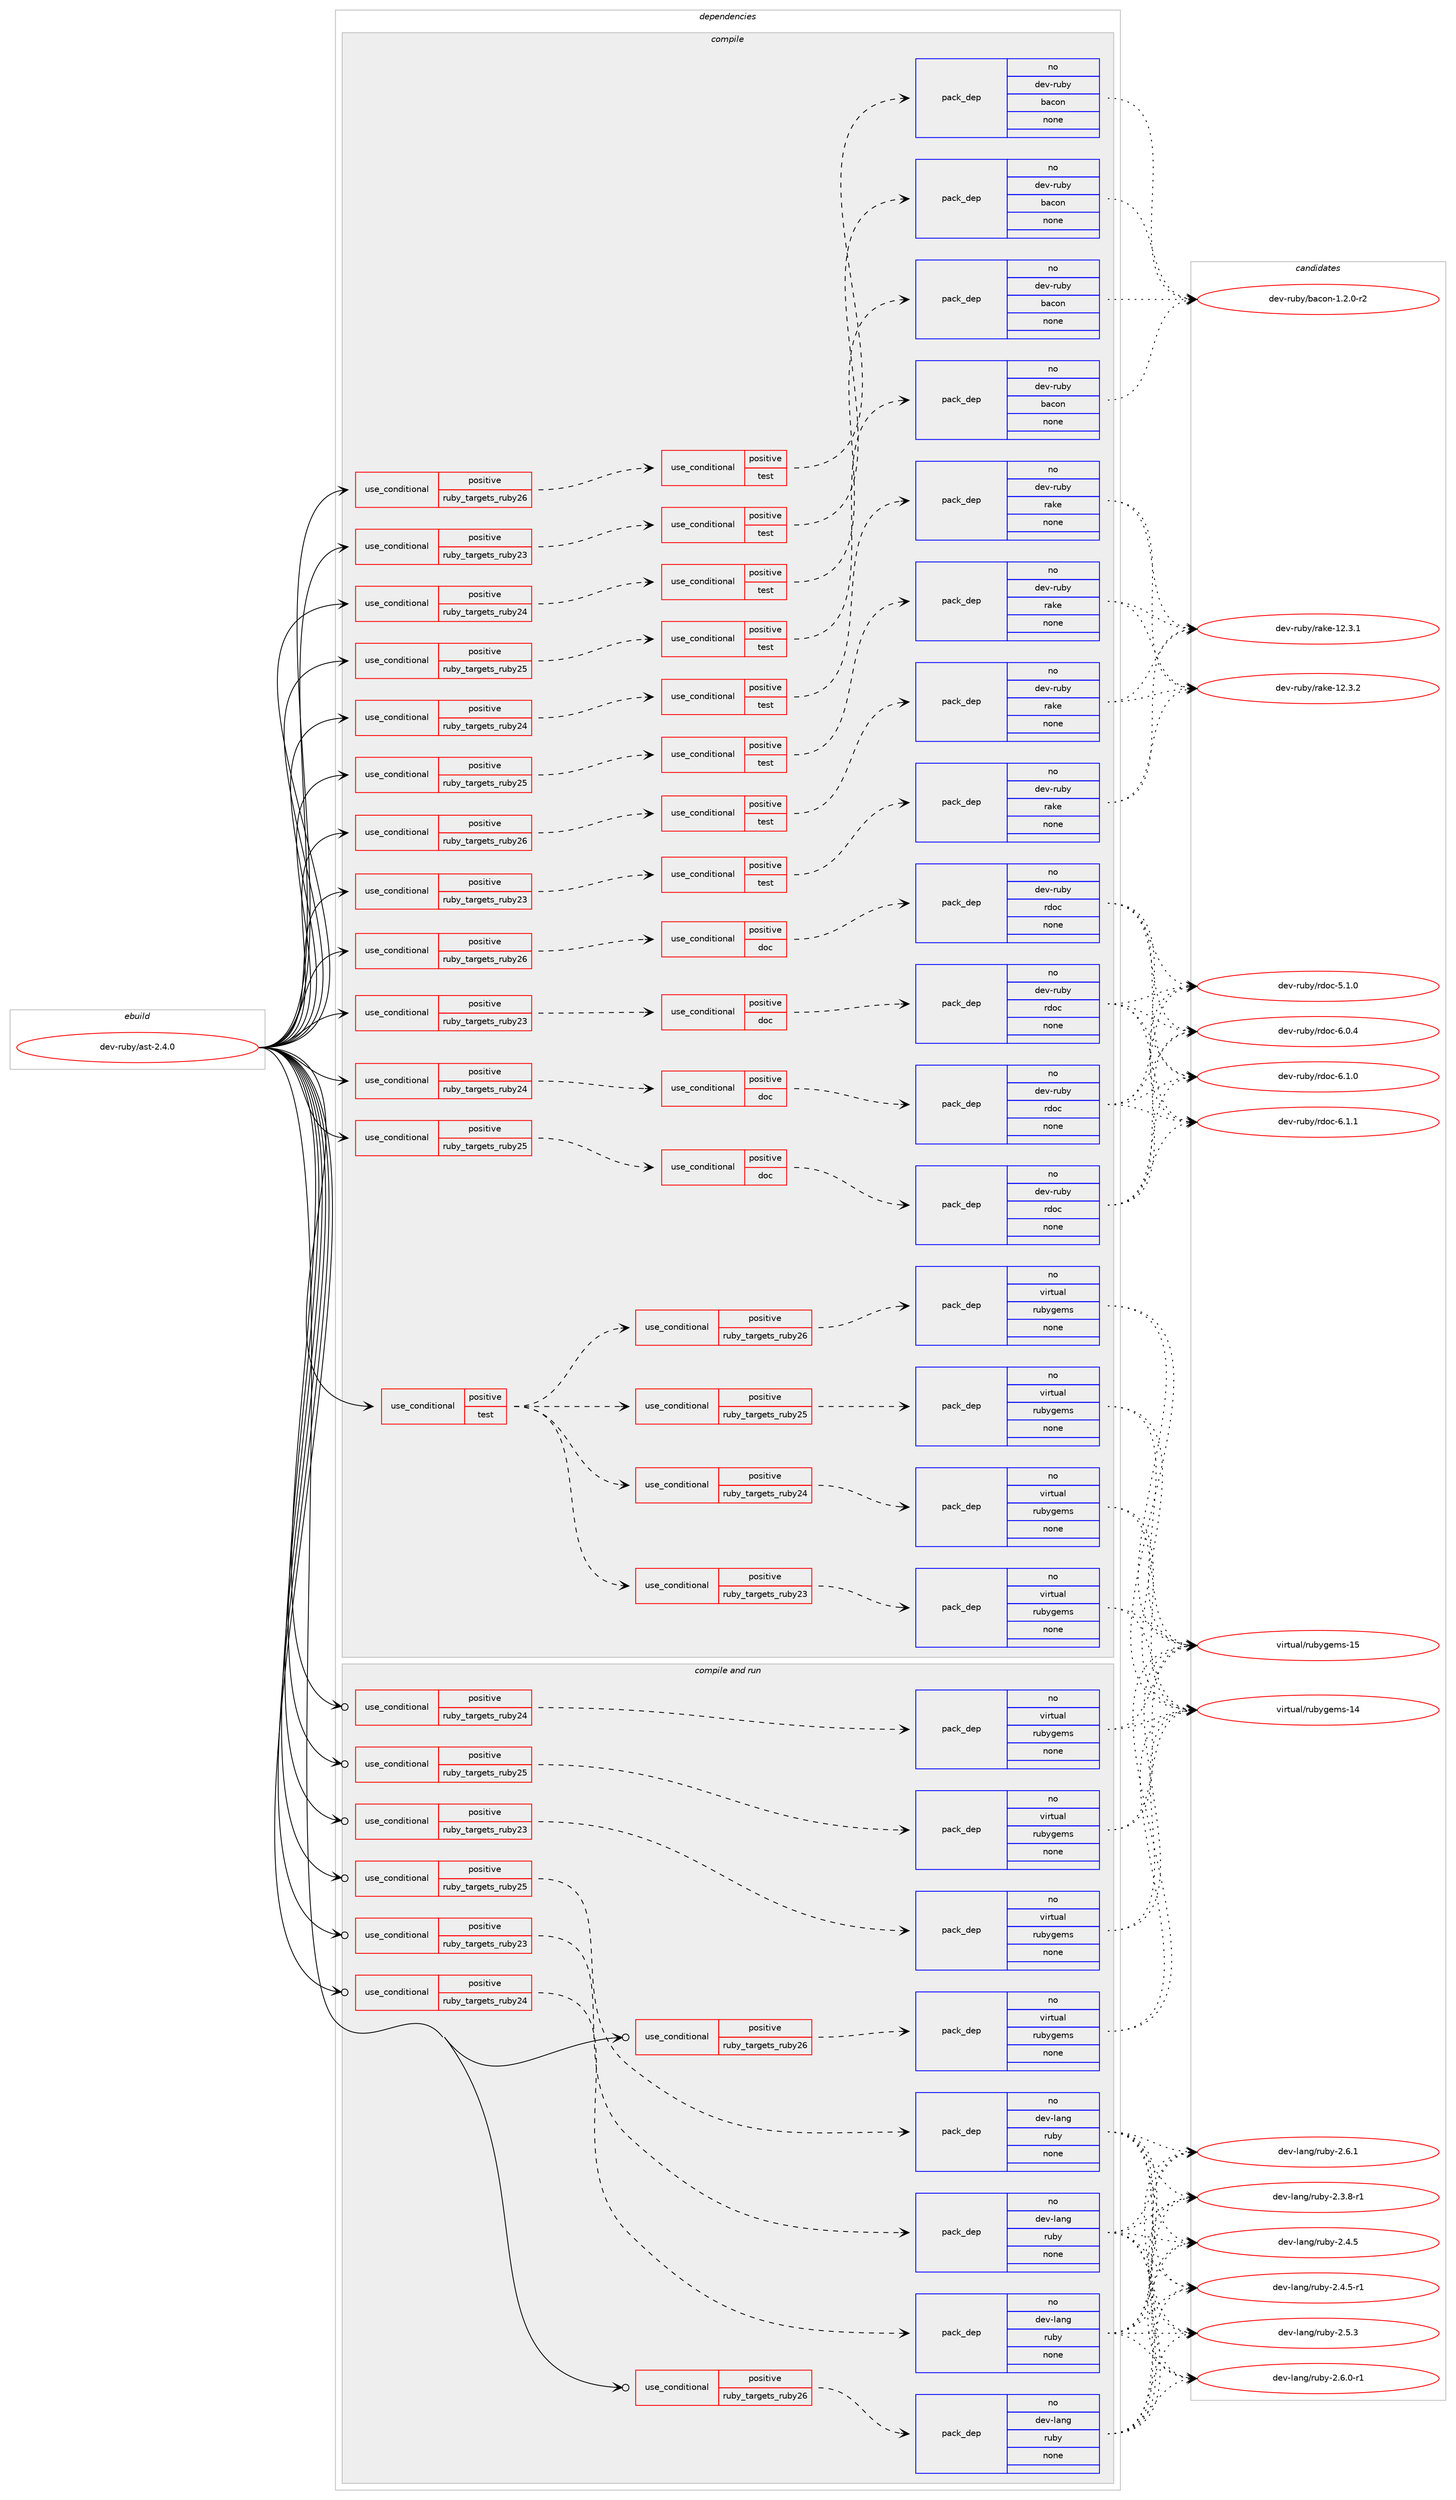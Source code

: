 digraph prolog {

# *************
# Graph options
# *************

newrank=true;
concentrate=true;
compound=true;
graph [rankdir=LR,fontname=Helvetica,fontsize=10,ranksep=1.5];#, ranksep=2.5, nodesep=0.2];
edge  [arrowhead=vee];
node  [fontname=Helvetica,fontsize=10];

# **********
# The ebuild
# **********

subgraph cluster_leftcol {
color=gray;
rank=same;
label=<<i>ebuild</i>>;
id [label="dev-ruby/ast-2.4.0", color=red, width=4, href="../dev-ruby/ast-2.4.0.svg"];
}

# ****************
# The dependencies
# ****************

subgraph cluster_midcol {
color=gray;
label=<<i>dependencies</i>>;
subgraph cluster_compile {
fillcolor="#eeeeee";
style=filled;
label=<<i>compile</i>>;
subgraph cond393869 {
dependency1481951 [label=<<TABLE BORDER="0" CELLBORDER="1" CELLSPACING="0" CELLPADDING="4"><TR><TD ROWSPAN="3" CELLPADDING="10">use_conditional</TD></TR><TR><TD>positive</TD></TR><TR><TD>ruby_targets_ruby23</TD></TR></TABLE>>, shape=none, color=red];
subgraph cond393870 {
dependency1481952 [label=<<TABLE BORDER="0" CELLBORDER="1" CELLSPACING="0" CELLPADDING="4"><TR><TD ROWSPAN="3" CELLPADDING="10">use_conditional</TD></TR><TR><TD>positive</TD></TR><TR><TD>doc</TD></TR></TABLE>>, shape=none, color=red];
subgraph pack1064650 {
dependency1481953 [label=<<TABLE BORDER="0" CELLBORDER="1" CELLSPACING="0" CELLPADDING="4" WIDTH="220"><TR><TD ROWSPAN="6" CELLPADDING="30">pack_dep</TD></TR><TR><TD WIDTH="110">no</TD></TR><TR><TD>dev-ruby</TD></TR><TR><TD>rdoc</TD></TR><TR><TD>none</TD></TR><TR><TD></TD></TR></TABLE>>, shape=none, color=blue];
}
dependency1481952:e -> dependency1481953:w [weight=20,style="dashed",arrowhead="vee"];
}
dependency1481951:e -> dependency1481952:w [weight=20,style="dashed",arrowhead="vee"];
}
id:e -> dependency1481951:w [weight=20,style="solid",arrowhead="vee"];
subgraph cond393871 {
dependency1481954 [label=<<TABLE BORDER="0" CELLBORDER="1" CELLSPACING="0" CELLPADDING="4"><TR><TD ROWSPAN="3" CELLPADDING="10">use_conditional</TD></TR><TR><TD>positive</TD></TR><TR><TD>ruby_targets_ruby23</TD></TR></TABLE>>, shape=none, color=red];
subgraph cond393872 {
dependency1481955 [label=<<TABLE BORDER="0" CELLBORDER="1" CELLSPACING="0" CELLPADDING="4"><TR><TD ROWSPAN="3" CELLPADDING="10">use_conditional</TD></TR><TR><TD>positive</TD></TR><TR><TD>test</TD></TR></TABLE>>, shape=none, color=red];
subgraph pack1064651 {
dependency1481956 [label=<<TABLE BORDER="0" CELLBORDER="1" CELLSPACING="0" CELLPADDING="4" WIDTH="220"><TR><TD ROWSPAN="6" CELLPADDING="30">pack_dep</TD></TR><TR><TD WIDTH="110">no</TD></TR><TR><TD>dev-ruby</TD></TR><TR><TD>bacon</TD></TR><TR><TD>none</TD></TR><TR><TD></TD></TR></TABLE>>, shape=none, color=blue];
}
dependency1481955:e -> dependency1481956:w [weight=20,style="dashed",arrowhead="vee"];
}
dependency1481954:e -> dependency1481955:w [weight=20,style="dashed",arrowhead="vee"];
}
id:e -> dependency1481954:w [weight=20,style="solid",arrowhead="vee"];
subgraph cond393873 {
dependency1481957 [label=<<TABLE BORDER="0" CELLBORDER="1" CELLSPACING="0" CELLPADDING="4"><TR><TD ROWSPAN="3" CELLPADDING="10">use_conditional</TD></TR><TR><TD>positive</TD></TR><TR><TD>ruby_targets_ruby23</TD></TR></TABLE>>, shape=none, color=red];
subgraph cond393874 {
dependency1481958 [label=<<TABLE BORDER="0" CELLBORDER="1" CELLSPACING="0" CELLPADDING="4"><TR><TD ROWSPAN="3" CELLPADDING="10">use_conditional</TD></TR><TR><TD>positive</TD></TR><TR><TD>test</TD></TR></TABLE>>, shape=none, color=red];
subgraph pack1064652 {
dependency1481959 [label=<<TABLE BORDER="0" CELLBORDER="1" CELLSPACING="0" CELLPADDING="4" WIDTH="220"><TR><TD ROWSPAN="6" CELLPADDING="30">pack_dep</TD></TR><TR><TD WIDTH="110">no</TD></TR><TR><TD>dev-ruby</TD></TR><TR><TD>rake</TD></TR><TR><TD>none</TD></TR><TR><TD></TD></TR></TABLE>>, shape=none, color=blue];
}
dependency1481958:e -> dependency1481959:w [weight=20,style="dashed",arrowhead="vee"];
}
dependency1481957:e -> dependency1481958:w [weight=20,style="dashed",arrowhead="vee"];
}
id:e -> dependency1481957:w [weight=20,style="solid",arrowhead="vee"];
subgraph cond393875 {
dependency1481960 [label=<<TABLE BORDER="0" CELLBORDER="1" CELLSPACING="0" CELLPADDING="4"><TR><TD ROWSPAN="3" CELLPADDING="10">use_conditional</TD></TR><TR><TD>positive</TD></TR><TR><TD>ruby_targets_ruby24</TD></TR></TABLE>>, shape=none, color=red];
subgraph cond393876 {
dependency1481961 [label=<<TABLE BORDER="0" CELLBORDER="1" CELLSPACING="0" CELLPADDING="4"><TR><TD ROWSPAN="3" CELLPADDING="10">use_conditional</TD></TR><TR><TD>positive</TD></TR><TR><TD>doc</TD></TR></TABLE>>, shape=none, color=red];
subgraph pack1064653 {
dependency1481962 [label=<<TABLE BORDER="0" CELLBORDER="1" CELLSPACING="0" CELLPADDING="4" WIDTH="220"><TR><TD ROWSPAN="6" CELLPADDING="30">pack_dep</TD></TR><TR><TD WIDTH="110">no</TD></TR><TR><TD>dev-ruby</TD></TR><TR><TD>rdoc</TD></TR><TR><TD>none</TD></TR><TR><TD></TD></TR></TABLE>>, shape=none, color=blue];
}
dependency1481961:e -> dependency1481962:w [weight=20,style="dashed",arrowhead="vee"];
}
dependency1481960:e -> dependency1481961:w [weight=20,style="dashed",arrowhead="vee"];
}
id:e -> dependency1481960:w [weight=20,style="solid",arrowhead="vee"];
subgraph cond393877 {
dependency1481963 [label=<<TABLE BORDER="0" CELLBORDER="1" CELLSPACING="0" CELLPADDING="4"><TR><TD ROWSPAN="3" CELLPADDING="10">use_conditional</TD></TR><TR><TD>positive</TD></TR><TR><TD>ruby_targets_ruby24</TD></TR></TABLE>>, shape=none, color=red];
subgraph cond393878 {
dependency1481964 [label=<<TABLE BORDER="0" CELLBORDER="1" CELLSPACING="0" CELLPADDING="4"><TR><TD ROWSPAN="3" CELLPADDING="10">use_conditional</TD></TR><TR><TD>positive</TD></TR><TR><TD>test</TD></TR></TABLE>>, shape=none, color=red];
subgraph pack1064654 {
dependency1481965 [label=<<TABLE BORDER="0" CELLBORDER="1" CELLSPACING="0" CELLPADDING="4" WIDTH="220"><TR><TD ROWSPAN="6" CELLPADDING="30">pack_dep</TD></TR><TR><TD WIDTH="110">no</TD></TR><TR><TD>dev-ruby</TD></TR><TR><TD>bacon</TD></TR><TR><TD>none</TD></TR><TR><TD></TD></TR></TABLE>>, shape=none, color=blue];
}
dependency1481964:e -> dependency1481965:w [weight=20,style="dashed",arrowhead="vee"];
}
dependency1481963:e -> dependency1481964:w [weight=20,style="dashed",arrowhead="vee"];
}
id:e -> dependency1481963:w [weight=20,style="solid",arrowhead="vee"];
subgraph cond393879 {
dependency1481966 [label=<<TABLE BORDER="0" CELLBORDER="1" CELLSPACING="0" CELLPADDING="4"><TR><TD ROWSPAN="3" CELLPADDING="10">use_conditional</TD></TR><TR><TD>positive</TD></TR><TR><TD>ruby_targets_ruby24</TD></TR></TABLE>>, shape=none, color=red];
subgraph cond393880 {
dependency1481967 [label=<<TABLE BORDER="0" CELLBORDER="1" CELLSPACING="0" CELLPADDING="4"><TR><TD ROWSPAN="3" CELLPADDING="10">use_conditional</TD></TR><TR><TD>positive</TD></TR><TR><TD>test</TD></TR></TABLE>>, shape=none, color=red];
subgraph pack1064655 {
dependency1481968 [label=<<TABLE BORDER="0" CELLBORDER="1" CELLSPACING="0" CELLPADDING="4" WIDTH="220"><TR><TD ROWSPAN="6" CELLPADDING="30">pack_dep</TD></TR><TR><TD WIDTH="110">no</TD></TR><TR><TD>dev-ruby</TD></TR><TR><TD>rake</TD></TR><TR><TD>none</TD></TR><TR><TD></TD></TR></TABLE>>, shape=none, color=blue];
}
dependency1481967:e -> dependency1481968:w [weight=20,style="dashed",arrowhead="vee"];
}
dependency1481966:e -> dependency1481967:w [weight=20,style="dashed",arrowhead="vee"];
}
id:e -> dependency1481966:w [weight=20,style="solid",arrowhead="vee"];
subgraph cond393881 {
dependency1481969 [label=<<TABLE BORDER="0" CELLBORDER="1" CELLSPACING="0" CELLPADDING="4"><TR><TD ROWSPAN="3" CELLPADDING="10">use_conditional</TD></TR><TR><TD>positive</TD></TR><TR><TD>ruby_targets_ruby25</TD></TR></TABLE>>, shape=none, color=red];
subgraph cond393882 {
dependency1481970 [label=<<TABLE BORDER="0" CELLBORDER="1" CELLSPACING="0" CELLPADDING="4"><TR><TD ROWSPAN="3" CELLPADDING="10">use_conditional</TD></TR><TR><TD>positive</TD></TR><TR><TD>doc</TD></TR></TABLE>>, shape=none, color=red];
subgraph pack1064656 {
dependency1481971 [label=<<TABLE BORDER="0" CELLBORDER="1" CELLSPACING="0" CELLPADDING="4" WIDTH="220"><TR><TD ROWSPAN="6" CELLPADDING="30">pack_dep</TD></TR><TR><TD WIDTH="110">no</TD></TR><TR><TD>dev-ruby</TD></TR><TR><TD>rdoc</TD></TR><TR><TD>none</TD></TR><TR><TD></TD></TR></TABLE>>, shape=none, color=blue];
}
dependency1481970:e -> dependency1481971:w [weight=20,style="dashed",arrowhead="vee"];
}
dependency1481969:e -> dependency1481970:w [weight=20,style="dashed",arrowhead="vee"];
}
id:e -> dependency1481969:w [weight=20,style="solid",arrowhead="vee"];
subgraph cond393883 {
dependency1481972 [label=<<TABLE BORDER="0" CELLBORDER="1" CELLSPACING="0" CELLPADDING="4"><TR><TD ROWSPAN="3" CELLPADDING="10">use_conditional</TD></TR><TR><TD>positive</TD></TR><TR><TD>ruby_targets_ruby25</TD></TR></TABLE>>, shape=none, color=red];
subgraph cond393884 {
dependency1481973 [label=<<TABLE BORDER="0" CELLBORDER="1" CELLSPACING="0" CELLPADDING="4"><TR><TD ROWSPAN="3" CELLPADDING="10">use_conditional</TD></TR><TR><TD>positive</TD></TR><TR><TD>test</TD></TR></TABLE>>, shape=none, color=red];
subgraph pack1064657 {
dependency1481974 [label=<<TABLE BORDER="0" CELLBORDER="1" CELLSPACING="0" CELLPADDING="4" WIDTH="220"><TR><TD ROWSPAN="6" CELLPADDING="30">pack_dep</TD></TR><TR><TD WIDTH="110">no</TD></TR><TR><TD>dev-ruby</TD></TR><TR><TD>bacon</TD></TR><TR><TD>none</TD></TR><TR><TD></TD></TR></TABLE>>, shape=none, color=blue];
}
dependency1481973:e -> dependency1481974:w [weight=20,style="dashed",arrowhead="vee"];
}
dependency1481972:e -> dependency1481973:w [weight=20,style="dashed",arrowhead="vee"];
}
id:e -> dependency1481972:w [weight=20,style="solid",arrowhead="vee"];
subgraph cond393885 {
dependency1481975 [label=<<TABLE BORDER="0" CELLBORDER="1" CELLSPACING="0" CELLPADDING="4"><TR><TD ROWSPAN="3" CELLPADDING="10">use_conditional</TD></TR><TR><TD>positive</TD></TR><TR><TD>ruby_targets_ruby25</TD></TR></TABLE>>, shape=none, color=red];
subgraph cond393886 {
dependency1481976 [label=<<TABLE BORDER="0" CELLBORDER="1" CELLSPACING="0" CELLPADDING="4"><TR><TD ROWSPAN="3" CELLPADDING="10">use_conditional</TD></TR><TR><TD>positive</TD></TR><TR><TD>test</TD></TR></TABLE>>, shape=none, color=red];
subgraph pack1064658 {
dependency1481977 [label=<<TABLE BORDER="0" CELLBORDER="1" CELLSPACING="0" CELLPADDING="4" WIDTH="220"><TR><TD ROWSPAN="6" CELLPADDING="30">pack_dep</TD></TR><TR><TD WIDTH="110">no</TD></TR><TR><TD>dev-ruby</TD></TR><TR><TD>rake</TD></TR><TR><TD>none</TD></TR><TR><TD></TD></TR></TABLE>>, shape=none, color=blue];
}
dependency1481976:e -> dependency1481977:w [weight=20,style="dashed",arrowhead="vee"];
}
dependency1481975:e -> dependency1481976:w [weight=20,style="dashed",arrowhead="vee"];
}
id:e -> dependency1481975:w [weight=20,style="solid",arrowhead="vee"];
subgraph cond393887 {
dependency1481978 [label=<<TABLE BORDER="0" CELLBORDER="1" CELLSPACING="0" CELLPADDING="4"><TR><TD ROWSPAN="3" CELLPADDING="10">use_conditional</TD></TR><TR><TD>positive</TD></TR><TR><TD>ruby_targets_ruby26</TD></TR></TABLE>>, shape=none, color=red];
subgraph cond393888 {
dependency1481979 [label=<<TABLE BORDER="0" CELLBORDER="1" CELLSPACING="0" CELLPADDING="4"><TR><TD ROWSPAN="3" CELLPADDING="10">use_conditional</TD></TR><TR><TD>positive</TD></TR><TR><TD>doc</TD></TR></TABLE>>, shape=none, color=red];
subgraph pack1064659 {
dependency1481980 [label=<<TABLE BORDER="0" CELLBORDER="1" CELLSPACING="0" CELLPADDING="4" WIDTH="220"><TR><TD ROWSPAN="6" CELLPADDING="30">pack_dep</TD></TR><TR><TD WIDTH="110">no</TD></TR><TR><TD>dev-ruby</TD></TR><TR><TD>rdoc</TD></TR><TR><TD>none</TD></TR><TR><TD></TD></TR></TABLE>>, shape=none, color=blue];
}
dependency1481979:e -> dependency1481980:w [weight=20,style="dashed",arrowhead="vee"];
}
dependency1481978:e -> dependency1481979:w [weight=20,style="dashed",arrowhead="vee"];
}
id:e -> dependency1481978:w [weight=20,style="solid",arrowhead="vee"];
subgraph cond393889 {
dependency1481981 [label=<<TABLE BORDER="0" CELLBORDER="1" CELLSPACING="0" CELLPADDING="4"><TR><TD ROWSPAN="3" CELLPADDING="10">use_conditional</TD></TR><TR><TD>positive</TD></TR><TR><TD>ruby_targets_ruby26</TD></TR></TABLE>>, shape=none, color=red];
subgraph cond393890 {
dependency1481982 [label=<<TABLE BORDER="0" CELLBORDER="1" CELLSPACING="0" CELLPADDING="4"><TR><TD ROWSPAN="3" CELLPADDING="10">use_conditional</TD></TR><TR><TD>positive</TD></TR><TR><TD>test</TD></TR></TABLE>>, shape=none, color=red];
subgraph pack1064660 {
dependency1481983 [label=<<TABLE BORDER="0" CELLBORDER="1" CELLSPACING="0" CELLPADDING="4" WIDTH="220"><TR><TD ROWSPAN="6" CELLPADDING="30">pack_dep</TD></TR><TR><TD WIDTH="110">no</TD></TR><TR><TD>dev-ruby</TD></TR><TR><TD>bacon</TD></TR><TR><TD>none</TD></TR><TR><TD></TD></TR></TABLE>>, shape=none, color=blue];
}
dependency1481982:e -> dependency1481983:w [weight=20,style="dashed",arrowhead="vee"];
}
dependency1481981:e -> dependency1481982:w [weight=20,style="dashed",arrowhead="vee"];
}
id:e -> dependency1481981:w [weight=20,style="solid",arrowhead="vee"];
subgraph cond393891 {
dependency1481984 [label=<<TABLE BORDER="0" CELLBORDER="1" CELLSPACING="0" CELLPADDING="4"><TR><TD ROWSPAN="3" CELLPADDING="10">use_conditional</TD></TR><TR><TD>positive</TD></TR><TR><TD>ruby_targets_ruby26</TD></TR></TABLE>>, shape=none, color=red];
subgraph cond393892 {
dependency1481985 [label=<<TABLE BORDER="0" CELLBORDER="1" CELLSPACING="0" CELLPADDING="4"><TR><TD ROWSPAN="3" CELLPADDING="10">use_conditional</TD></TR><TR><TD>positive</TD></TR><TR><TD>test</TD></TR></TABLE>>, shape=none, color=red];
subgraph pack1064661 {
dependency1481986 [label=<<TABLE BORDER="0" CELLBORDER="1" CELLSPACING="0" CELLPADDING="4" WIDTH="220"><TR><TD ROWSPAN="6" CELLPADDING="30">pack_dep</TD></TR><TR><TD WIDTH="110">no</TD></TR><TR><TD>dev-ruby</TD></TR><TR><TD>rake</TD></TR><TR><TD>none</TD></TR><TR><TD></TD></TR></TABLE>>, shape=none, color=blue];
}
dependency1481985:e -> dependency1481986:w [weight=20,style="dashed",arrowhead="vee"];
}
dependency1481984:e -> dependency1481985:w [weight=20,style="dashed",arrowhead="vee"];
}
id:e -> dependency1481984:w [weight=20,style="solid",arrowhead="vee"];
subgraph cond393893 {
dependency1481987 [label=<<TABLE BORDER="0" CELLBORDER="1" CELLSPACING="0" CELLPADDING="4"><TR><TD ROWSPAN="3" CELLPADDING="10">use_conditional</TD></TR><TR><TD>positive</TD></TR><TR><TD>test</TD></TR></TABLE>>, shape=none, color=red];
subgraph cond393894 {
dependency1481988 [label=<<TABLE BORDER="0" CELLBORDER="1" CELLSPACING="0" CELLPADDING="4"><TR><TD ROWSPAN="3" CELLPADDING="10">use_conditional</TD></TR><TR><TD>positive</TD></TR><TR><TD>ruby_targets_ruby23</TD></TR></TABLE>>, shape=none, color=red];
subgraph pack1064662 {
dependency1481989 [label=<<TABLE BORDER="0" CELLBORDER="1" CELLSPACING="0" CELLPADDING="4" WIDTH="220"><TR><TD ROWSPAN="6" CELLPADDING="30">pack_dep</TD></TR><TR><TD WIDTH="110">no</TD></TR><TR><TD>virtual</TD></TR><TR><TD>rubygems</TD></TR><TR><TD>none</TD></TR><TR><TD></TD></TR></TABLE>>, shape=none, color=blue];
}
dependency1481988:e -> dependency1481989:w [weight=20,style="dashed",arrowhead="vee"];
}
dependency1481987:e -> dependency1481988:w [weight=20,style="dashed",arrowhead="vee"];
subgraph cond393895 {
dependency1481990 [label=<<TABLE BORDER="0" CELLBORDER="1" CELLSPACING="0" CELLPADDING="4"><TR><TD ROWSPAN="3" CELLPADDING="10">use_conditional</TD></TR><TR><TD>positive</TD></TR><TR><TD>ruby_targets_ruby24</TD></TR></TABLE>>, shape=none, color=red];
subgraph pack1064663 {
dependency1481991 [label=<<TABLE BORDER="0" CELLBORDER="1" CELLSPACING="0" CELLPADDING="4" WIDTH="220"><TR><TD ROWSPAN="6" CELLPADDING="30">pack_dep</TD></TR><TR><TD WIDTH="110">no</TD></TR><TR><TD>virtual</TD></TR><TR><TD>rubygems</TD></TR><TR><TD>none</TD></TR><TR><TD></TD></TR></TABLE>>, shape=none, color=blue];
}
dependency1481990:e -> dependency1481991:w [weight=20,style="dashed",arrowhead="vee"];
}
dependency1481987:e -> dependency1481990:w [weight=20,style="dashed",arrowhead="vee"];
subgraph cond393896 {
dependency1481992 [label=<<TABLE BORDER="0" CELLBORDER="1" CELLSPACING="0" CELLPADDING="4"><TR><TD ROWSPAN="3" CELLPADDING="10">use_conditional</TD></TR><TR><TD>positive</TD></TR><TR><TD>ruby_targets_ruby25</TD></TR></TABLE>>, shape=none, color=red];
subgraph pack1064664 {
dependency1481993 [label=<<TABLE BORDER="0" CELLBORDER="1" CELLSPACING="0" CELLPADDING="4" WIDTH="220"><TR><TD ROWSPAN="6" CELLPADDING="30">pack_dep</TD></TR><TR><TD WIDTH="110">no</TD></TR><TR><TD>virtual</TD></TR><TR><TD>rubygems</TD></TR><TR><TD>none</TD></TR><TR><TD></TD></TR></TABLE>>, shape=none, color=blue];
}
dependency1481992:e -> dependency1481993:w [weight=20,style="dashed",arrowhead="vee"];
}
dependency1481987:e -> dependency1481992:w [weight=20,style="dashed",arrowhead="vee"];
subgraph cond393897 {
dependency1481994 [label=<<TABLE BORDER="0" CELLBORDER="1" CELLSPACING="0" CELLPADDING="4"><TR><TD ROWSPAN="3" CELLPADDING="10">use_conditional</TD></TR><TR><TD>positive</TD></TR><TR><TD>ruby_targets_ruby26</TD></TR></TABLE>>, shape=none, color=red];
subgraph pack1064665 {
dependency1481995 [label=<<TABLE BORDER="0" CELLBORDER="1" CELLSPACING="0" CELLPADDING="4" WIDTH="220"><TR><TD ROWSPAN="6" CELLPADDING="30">pack_dep</TD></TR><TR><TD WIDTH="110">no</TD></TR><TR><TD>virtual</TD></TR><TR><TD>rubygems</TD></TR><TR><TD>none</TD></TR><TR><TD></TD></TR></TABLE>>, shape=none, color=blue];
}
dependency1481994:e -> dependency1481995:w [weight=20,style="dashed",arrowhead="vee"];
}
dependency1481987:e -> dependency1481994:w [weight=20,style="dashed",arrowhead="vee"];
}
id:e -> dependency1481987:w [weight=20,style="solid",arrowhead="vee"];
}
subgraph cluster_compileandrun {
fillcolor="#eeeeee";
style=filled;
label=<<i>compile and run</i>>;
subgraph cond393898 {
dependency1481996 [label=<<TABLE BORDER="0" CELLBORDER="1" CELLSPACING="0" CELLPADDING="4"><TR><TD ROWSPAN="3" CELLPADDING="10">use_conditional</TD></TR><TR><TD>positive</TD></TR><TR><TD>ruby_targets_ruby23</TD></TR></TABLE>>, shape=none, color=red];
subgraph pack1064666 {
dependency1481997 [label=<<TABLE BORDER="0" CELLBORDER="1" CELLSPACING="0" CELLPADDING="4" WIDTH="220"><TR><TD ROWSPAN="6" CELLPADDING="30">pack_dep</TD></TR><TR><TD WIDTH="110">no</TD></TR><TR><TD>dev-lang</TD></TR><TR><TD>ruby</TD></TR><TR><TD>none</TD></TR><TR><TD></TD></TR></TABLE>>, shape=none, color=blue];
}
dependency1481996:e -> dependency1481997:w [weight=20,style="dashed",arrowhead="vee"];
}
id:e -> dependency1481996:w [weight=20,style="solid",arrowhead="odotvee"];
subgraph cond393899 {
dependency1481998 [label=<<TABLE BORDER="0" CELLBORDER="1" CELLSPACING="0" CELLPADDING="4"><TR><TD ROWSPAN="3" CELLPADDING="10">use_conditional</TD></TR><TR><TD>positive</TD></TR><TR><TD>ruby_targets_ruby23</TD></TR></TABLE>>, shape=none, color=red];
subgraph pack1064667 {
dependency1481999 [label=<<TABLE BORDER="0" CELLBORDER="1" CELLSPACING="0" CELLPADDING="4" WIDTH="220"><TR><TD ROWSPAN="6" CELLPADDING="30">pack_dep</TD></TR><TR><TD WIDTH="110">no</TD></TR><TR><TD>virtual</TD></TR><TR><TD>rubygems</TD></TR><TR><TD>none</TD></TR><TR><TD></TD></TR></TABLE>>, shape=none, color=blue];
}
dependency1481998:e -> dependency1481999:w [weight=20,style="dashed",arrowhead="vee"];
}
id:e -> dependency1481998:w [weight=20,style="solid",arrowhead="odotvee"];
subgraph cond393900 {
dependency1482000 [label=<<TABLE BORDER="0" CELLBORDER="1" CELLSPACING="0" CELLPADDING="4"><TR><TD ROWSPAN="3" CELLPADDING="10">use_conditional</TD></TR><TR><TD>positive</TD></TR><TR><TD>ruby_targets_ruby24</TD></TR></TABLE>>, shape=none, color=red];
subgraph pack1064668 {
dependency1482001 [label=<<TABLE BORDER="0" CELLBORDER="1" CELLSPACING="0" CELLPADDING="4" WIDTH="220"><TR><TD ROWSPAN="6" CELLPADDING="30">pack_dep</TD></TR><TR><TD WIDTH="110">no</TD></TR><TR><TD>dev-lang</TD></TR><TR><TD>ruby</TD></TR><TR><TD>none</TD></TR><TR><TD></TD></TR></TABLE>>, shape=none, color=blue];
}
dependency1482000:e -> dependency1482001:w [weight=20,style="dashed",arrowhead="vee"];
}
id:e -> dependency1482000:w [weight=20,style="solid",arrowhead="odotvee"];
subgraph cond393901 {
dependency1482002 [label=<<TABLE BORDER="0" CELLBORDER="1" CELLSPACING="0" CELLPADDING="4"><TR><TD ROWSPAN="3" CELLPADDING="10">use_conditional</TD></TR><TR><TD>positive</TD></TR><TR><TD>ruby_targets_ruby24</TD></TR></TABLE>>, shape=none, color=red];
subgraph pack1064669 {
dependency1482003 [label=<<TABLE BORDER="0" CELLBORDER="1" CELLSPACING="0" CELLPADDING="4" WIDTH="220"><TR><TD ROWSPAN="6" CELLPADDING="30">pack_dep</TD></TR><TR><TD WIDTH="110">no</TD></TR><TR><TD>virtual</TD></TR><TR><TD>rubygems</TD></TR><TR><TD>none</TD></TR><TR><TD></TD></TR></TABLE>>, shape=none, color=blue];
}
dependency1482002:e -> dependency1482003:w [weight=20,style="dashed",arrowhead="vee"];
}
id:e -> dependency1482002:w [weight=20,style="solid",arrowhead="odotvee"];
subgraph cond393902 {
dependency1482004 [label=<<TABLE BORDER="0" CELLBORDER="1" CELLSPACING="0" CELLPADDING="4"><TR><TD ROWSPAN="3" CELLPADDING="10">use_conditional</TD></TR><TR><TD>positive</TD></TR><TR><TD>ruby_targets_ruby25</TD></TR></TABLE>>, shape=none, color=red];
subgraph pack1064670 {
dependency1482005 [label=<<TABLE BORDER="0" CELLBORDER="1" CELLSPACING="0" CELLPADDING="4" WIDTH="220"><TR><TD ROWSPAN="6" CELLPADDING="30">pack_dep</TD></TR><TR><TD WIDTH="110">no</TD></TR><TR><TD>dev-lang</TD></TR><TR><TD>ruby</TD></TR><TR><TD>none</TD></TR><TR><TD></TD></TR></TABLE>>, shape=none, color=blue];
}
dependency1482004:e -> dependency1482005:w [weight=20,style="dashed",arrowhead="vee"];
}
id:e -> dependency1482004:w [weight=20,style="solid",arrowhead="odotvee"];
subgraph cond393903 {
dependency1482006 [label=<<TABLE BORDER="0" CELLBORDER="1" CELLSPACING="0" CELLPADDING="4"><TR><TD ROWSPAN="3" CELLPADDING="10">use_conditional</TD></TR><TR><TD>positive</TD></TR><TR><TD>ruby_targets_ruby25</TD></TR></TABLE>>, shape=none, color=red];
subgraph pack1064671 {
dependency1482007 [label=<<TABLE BORDER="0" CELLBORDER="1" CELLSPACING="0" CELLPADDING="4" WIDTH="220"><TR><TD ROWSPAN="6" CELLPADDING="30">pack_dep</TD></TR><TR><TD WIDTH="110">no</TD></TR><TR><TD>virtual</TD></TR><TR><TD>rubygems</TD></TR><TR><TD>none</TD></TR><TR><TD></TD></TR></TABLE>>, shape=none, color=blue];
}
dependency1482006:e -> dependency1482007:w [weight=20,style="dashed",arrowhead="vee"];
}
id:e -> dependency1482006:w [weight=20,style="solid",arrowhead="odotvee"];
subgraph cond393904 {
dependency1482008 [label=<<TABLE BORDER="0" CELLBORDER="1" CELLSPACING="0" CELLPADDING="4"><TR><TD ROWSPAN="3" CELLPADDING="10">use_conditional</TD></TR><TR><TD>positive</TD></TR><TR><TD>ruby_targets_ruby26</TD></TR></TABLE>>, shape=none, color=red];
subgraph pack1064672 {
dependency1482009 [label=<<TABLE BORDER="0" CELLBORDER="1" CELLSPACING="0" CELLPADDING="4" WIDTH="220"><TR><TD ROWSPAN="6" CELLPADDING="30">pack_dep</TD></TR><TR><TD WIDTH="110">no</TD></TR><TR><TD>dev-lang</TD></TR><TR><TD>ruby</TD></TR><TR><TD>none</TD></TR><TR><TD></TD></TR></TABLE>>, shape=none, color=blue];
}
dependency1482008:e -> dependency1482009:w [weight=20,style="dashed",arrowhead="vee"];
}
id:e -> dependency1482008:w [weight=20,style="solid",arrowhead="odotvee"];
subgraph cond393905 {
dependency1482010 [label=<<TABLE BORDER="0" CELLBORDER="1" CELLSPACING="0" CELLPADDING="4"><TR><TD ROWSPAN="3" CELLPADDING="10">use_conditional</TD></TR><TR><TD>positive</TD></TR><TR><TD>ruby_targets_ruby26</TD></TR></TABLE>>, shape=none, color=red];
subgraph pack1064673 {
dependency1482011 [label=<<TABLE BORDER="0" CELLBORDER="1" CELLSPACING="0" CELLPADDING="4" WIDTH="220"><TR><TD ROWSPAN="6" CELLPADDING="30">pack_dep</TD></TR><TR><TD WIDTH="110">no</TD></TR><TR><TD>virtual</TD></TR><TR><TD>rubygems</TD></TR><TR><TD>none</TD></TR><TR><TD></TD></TR></TABLE>>, shape=none, color=blue];
}
dependency1482010:e -> dependency1482011:w [weight=20,style="dashed",arrowhead="vee"];
}
id:e -> dependency1482010:w [weight=20,style="solid",arrowhead="odotvee"];
}
subgraph cluster_run {
fillcolor="#eeeeee";
style=filled;
label=<<i>run</i>>;
}
}

# **************
# The candidates
# **************

subgraph cluster_choices {
rank=same;
color=gray;
label=<<i>candidates</i>>;

subgraph choice1064650 {
color=black;
nodesep=1;
choice10010111845114117981214711410011199455346494648 [label="dev-ruby/rdoc-5.1.0", color=red, width=4,href="../dev-ruby/rdoc-5.1.0.svg"];
choice10010111845114117981214711410011199455446484652 [label="dev-ruby/rdoc-6.0.4", color=red, width=4,href="../dev-ruby/rdoc-6.0.4.svg"];
choice10010111845114117981214711410011199455446494648 [label="dev-ruby/rdoc-6.1.0", color=red, width=4,href="../dev-ruby/rdoc-6.1.0.svg"];
choice10010111845114117981214711410011199455446494649 [label="dev-ruby/rdoc-6.1.1", color=red, width=4,href="../dev-ruby/rdoc-6.1.1.svg"];
dependency1481953:e -> choice10010111845114117981214711410011199455346494648:w [style=dotted,weight="100"];
dependency1481953:e -> choice10010111845114117981214711410011199455446484652:w [style=dotted,weight="100"];
dependency1481953:e -> choice10010111845114117981214711410011199455446494648:w [style=dotted,weight="100"];
dependency1481953:e -> choice10010111845114117981214711410011199455446494649:w [style=dotted,weight="100"];
}
subgraph choice1064651 {
color=black;
nodesep=1;
choice1001011184511411798121479897991111104549465046484511450 [label="dev-ruby/bacon-1.2.0-r2", color=red, width=4,href="../dev-ruby/bacon-1.2.0-r2.svg"];
dependency1481956:e -> choice1001011184511411798121479897991111104549465046484511450:w [style=dotted,weight="100"];
}
subgraph choice1064652 {
color=black;
nodesep=1;
choice1001011184511411798121471149710710145495046514649 [label="dev-ruby/rake-12.3.1", color=red, width=4,href="../dev-ruby/rake-12.3.1.svg"];
choice1001011184511411798121471149710710145495046514650 [label="dev-ruby/rake-12.3.2", color=red, width=4,href="../dev-ruby/rake-12.3.2.svg"];
dependency1481959:e -> choice1001011184511411798121471149710710145495046514649:w [style=dotted,weight="100"];
dependency1481959:e -> choice1001011184511411798121471149710710145495046514650:w [style=dotted,weight="100"];
}
subgraph choice1064653 {
color=black;
nodesep=1;
choice10010111845114117981214711410011199455346494648 [label="dev-ruby/rdoc-5.1.0", color=red, width=4,href="../dev-ruby/rdoc-5.1.0.svg"];
choice10010111845114117981214711410011199455446484652 [label="dev-ruby/rdoc-6.0.4", color=red, width=4,href="../dev-ruby/rdoc-6.0.4.svg"];
choice10010111845114117981214711410011199455446494648 [label="dev-ruby/rdoc-6.1.0", color=red, width=4,href="../dev-ruby/rdoc-6.1.0.svg"];
choice10010111845114117981214711410011199455446494649 [label="dev-ruby/rdoc-6.1.1", color=red, width=4,href="../dev-ruby/rdoc-6.1.1.svg"];
dependency1481962:e -> choice10010111845114117981214711410011199455346494648:w [style=dotted,weight="100"];
dependency1481962:e -> choice10010111845114117981214711410011199455446484652:w [style=dotted,weight="100"];
dependency1481962:e -> choice10010111845114117981214711410011199455446494648:w [style=dotted,weight="100"];
dependency1481962:e -> choice10010111845114117981214711410011199455446494649:w [style=dotted,weight="100"];
}
subgraph choice1064654 {
color=black;
nodesep=1;
choice1001011184511411798121479897991111104549465046484511450 [label="dev-ruby/bacon-1.2.0-r2", color=red, width=4,href="../dev-ruby/bacon-1.2.0-r2.svg"];
dependency1481965:e -> choice1001011184511411798121479897991111104549465046484511450:w [style=dotted,weight="100"];
}
subgraph choice1064655 {
color=black;
nodesep=1;
choice1001011184511411798121471149710710145495046514649 [label="dev-ruby/rake-12.3.1", color=red, width=4,href="../dev-ruby/rake-12.3.1.svg"];
choice1001011184511411798121471149710710145495046514650 [label="dev-ruby/rake-12.3.2", color=red, width=4,href="../dev-ruby/rake-12.3.2.svg"];
dependency1481968:e -> choice1001011184511411798121471149710710145495046514649:w [style=dotted,weight="100"];
dependency1481968:e -> choice1001011184511411798121471149710710145495046514650:w [style=dotted,weight="100"];
}
subgraph choice1064656 {
color=black;
nodesep=1;
choice10010111845114117981214711410011199455346494648 [label="dev-ruby/rdoc-5.1.0", color=red, width=4,href="../dev-ruby/rdoc-5.1.0.svg"];
choice10010111845114117981214711410011199455446484652 [label="dev-ruby/rdoc-6.0.4", color=red, width=4,href="../dev-ruby/rdoc-6.0.4.svg"];
choice10010111845114117981214711410011199455446494648 [label="dev-ruby/rdoc-6.1.0", color=red, width=4,href="../dev-ruby/rdoc-6.1.0.svg"];
choice10010111845114117981214711410011199455446494649 [label="dev-ruby/rdoc-6.1.1", color=red, width=4,href="../dev-ruby/rdoc-6.1.1.svg"];
dependency1481971:e -> choice10010111845114117981214711410011199455346494648:w [style=dotted,weight="100"];
dependency1481971:e -> choice10010111845114117981214711410011199455446484652:w [style=dotted,weight="100"];
dependency1481971:e -> choice10010111845114117981214711410011199455446494648:w [style=dotted,weight="100"];
dependency1481971:e -> choice10010111845114117981214711410011199455446494649:w [style=dotted,weight="100"];
}
subgraph choice1064657 {
color=black;
nodesep=1;
choice1001011184511411798121479897991111104549465046484511450 [label="dev-ruby/bacon-1.2.0-r2", color=red, width=4,href="../dev-ruby/bacon-1.2.0-r2.svg"];
dependency1481974:e -> choice1001011184511411798121479897991111104549465046484511450:w [style=dotted,weight="100"];
}
subgraph choice1064658 {
color=black;
nodesep=1;
choice1001011184511411798121471149710710145495046514649 [label="dev-ruby/rake-12.3.1", color=red, width=4,href="../dev-ruby/rake-12.3.1.svg"];
choice1001011184511411798121471149710710145495046514650 [label="dev-ruby/rake-12.3.2", color=red, width=4,href="../dev-ruby/rake-12.3.2.svg"];
dependency1481977:e -> choice1001011184511411798121471149710710145495046514649:w [style=dotted,weight="100"];
dependency1481977:e -> choice1001011184511411798121471149710710145495046514650:w [style=dotted,weight="100"];
}
subgraph choice1064659 {
color=black;
nodesep=1;
choice10010111845114117981214711410011199455346494648 [label="dev-ruby/rdoc-5.1.0", color=red, width=4,href="../dev-ruby/rdoc-5.1.0.svg"];
choice10010111845114117981214711410011199455446484652 [label="dev-ruby/rdoc-6.0.4", color=red, width=4,href="../dev-ruby/rdoc-6.0.4.svg"];
choice10010111845114117981214711410011199455446494648 [label="dev-ruby/rdoc-6.1.0", color=red, width=4,href="../dev-ruby/rdoc-6.1.0.svg"];
choice10010111845114117981214711410011199455446494649 [label="dev-ruby/rdoc-6.1.1", color=red, width=4,href="../dev-ruby/rdoc-6.1.1.svg"];
dependency1481980:e -> choice10010111845114117981214711410011199455346494648:w [style=dotted,weight="100"];
dependency1481980:e -> choice10010111845114117981214711410011199455446484652:w [style=dotted,weight="100"];
dependency1481980:e -> choice10010111845114117981214711410011199455446494648:w [style=dotted,weight="100"];
dependency1481980:e -> choice10010111845114117981214711410011199455446494649:w [style=dotted,weight="100"];
}
subgraph choice1064660 {
color=black;
nodesep=1;
choice1001011184511411798121479897991111104549465046484511450 [label="dev-ruby/bacon-1.2.0-r2", color=red, width=4,href="../dev-ruby/bacon-1.2.0-r2.svg"];
dependency1481983:e -> choice1001011184511411798121479897991111104549465046484511450:w [style=dotted,weight="100"];
}
subgraph choice1064661 {
color=black;
nodesep=1;
choice1001011184511411798121471149710710145495046514649 [label="dev-ruby/rake-12.3.1", color=red, width=4,href="../dev-ruby/rake-12.3.1.svg"];
choice1001011184511411798121471149710710145495046514650 [label="dev-ruby/rake-12.3.2", color=red, width=4,href="../dev-ruby/rake-12.3.2.svg"];
dependency1481986:e -> choice1001011184511411798121471149710710145495046514649:w [style=dotted,weight="100"];
dependency1481986:e -> choice1001011184511411798121471149710710145495046514650:w [style=dotted,weight="100"];
}
subgraph choice1064662 {
color=black;
nodesep=1;
choice118105114116117971084711411798121103101109115454952 [label="virtual/rubygems-14", color=red, width=4,href="../virtual/rubygems-14.svg"];
choice118105114116117971084711411798121103101109115454953 [label="virtual/rubygems-15", color=red, width=4,href="../virtual/rubygems-15.svg"];
dependency1481989:e -> choice118105114116117971084711411798121103101109115454952:w [style=dotted,weight="100"];
dependency1481989:e -> choice118105114116117971084711411798121103101109115454953:w [style=dotted,weight="100"];
}
subgraph choice1064663 {
color=black;
nodesep=1;
choice118105114116117971084711411798121103101109115454952 [label="virtual/rubygems-14", color=red, width=4,href="../virtual/rubygems-14.svg"];
choice118105114116117971084711411798121103101109115454953 [label="virtual/rubygems-15", color=red, width=4,href="../virtual/rubygems-15.svg"];
dependency1481991:e -> choice118105114116117971084711411798121103101109115454952:w [style=dotted,weight="100"];
dependency1481991:e -> choice118105114116117971084711411798121103101109115454953:w [style=dotted,weight="100"];
}
subgraph choice1064664 {
color=black;
nodesep=1;
choice118105114116117971084711411798121103101109115454952 [label="virtual/rubygems-14", color=red, width=4,href="../virtual/rubygems-14.svg"];
choice118105114116117971084711411798121103101109115454953 [label="virtual/rubygems-15", color=red, width=4,href="../virtual/rubygems-15.svg"];
dependency1481993:e -> choice118105114116117971084711411798121103101109115454952:w [style=dotted,weight="100"];
dependency1481993:e -> choice118105114116117971084711411798121103101109115454953:w [style=dotted,weight="100"];
}
subgraph choice1064665 {
color=black;
nodesep=1;
choice118105114116117971084711411798121103101109115454952 [label="virtual/rubygems-14", color=red, width=4,href="../virtual/rubygems-14.svg"];
choice118105114116117971084711411798121103101109115454953 [label="virtual/rubygems-15", color=red, width=4,href="../virtual/rubygems-15.svg"];
dependency1481995:e -> choice118105114116117971084711411798121103101109115454952:w [style=dotted,weight="100"];
dependency1481995:e -> choice118105114116117971084711411798121103101109115454953:w [style=dotted,weight="100"];
}
subgraph choice1064666 {
color=black;
nodesep=1;
choice100101118451089711010347114117981214550465146564511449 [label="dev-lang/ruby-2.3.8-r1", color=red, width=4,href="../dev-lang/ruby-2.3.8-r1.svg"];
choice10010111845108971101034711411798121455046524653 [label="dev-lang/ruby-2.4.5", color=red, width=4,href="../dev-lang/ruby-2.4.5.svg"];
choice100101118451089711010347114117981214550465246534511449 [label="dev-lang/ruby-2.4.5-r1", color=red, width=4,href="../dev-lang/ruby-2.4.5-r1.svg"];
choice10010111845108971101034711411798121455046534651 [label="dev-lang/ruby-2.5.3", color=red, width=4,href="../dev-lang/ruby-2.5.3.svg"];
choice100101118451089711010347114117981214550465446484511449 [label="dev-lang/ruby-2.6.0-r1", color=red, width=4,href="../dev-lang/ruby-2.6.0-r1.svg"];
choice10010111845108971101034711411798121455046544649 [label="dev-lang/ruby-2.6.1", color=red, width=4,href="../dev-lang/ruby-2.6.1.svg"];
dependency1481997:e -> choice100101118451089711010347114117981214550465146564511449:w [style=dotted,weight="100"];
dependency1481997:e -> choice10010111845108971101034711411798121455046524653:w [style=dotted,weight="100"];
dependency1481997:e -> choice100101118451089711010347114117981214550465246534511449:w [style=dotted,weight="100"];
dependency1481997:e -> choice10010111845108971101034711411798121455046534651:w [style=dotted,weight="100"];
dependency1481997:e -> choice100101118451089711010347114117981214550465446484511449:w [style=dotted,weight="100"];
dependency1481997:e -> choice10010111845108971101034711411798121455046544649:w [style=dotted,weight="100"];
}
subgraph choice1064667 {
color=black;
nodesep=1;
choice118105114116117971084711411798121103101109115454952 [label="virtual/rubygems-14", color=red, width=4,href="../virtual/rubygems-14.svg"];
choice118105114116117971084711411798121103101109115454953 [label="virtual/rubygems-15", color=red, width=4,href="../virtual/rubygems-15.svg"];
dependency1481999:e -> choice118105114116117971084711411798121103101109115454952:w [style=dotted,weight="100"];
dependency1481999:e -> choice118105114116117971084711411798121103101109115454953:w [style=dotted,weight="100"];
}
subgraph choice1064668 {
color=black;
nodesep=1;
choice100101118451089711010347114117981214550465146564511449 [label="dev-lang/ruby-2.3.8-r1", color=red, width=4,href="../dev-lang/ruby-2.3.8-r1.svg"];
choice10010111845108971101034711411798121455046524653 [label="dev-lang/ruby-2.4.5", color=red, width=4,href="../dev-lang/ruby-2.4.5.svg"];
choice100101118451089711010347114117981214550465246534511449 [label="dev-lang/ruby-2.4.5-r1", color=red, width=4,href="../dev-lang/ruby-2.4.5-r1.svg"];
choice10010111845108971101034711411798121455046534651 [label="dev-lang/ruby-2.5.3", color=red, width=4,href="../dev-lang/ruby-2.5.3.svg"];
choice100101118451089711010347114117981214550465446484511449 [label="dev-lang/ruby-2.6.0-r1", color=red, width=4,href="../dev-lang/ruby-2.6.0-r1.svg"];
choice10010111845108971101034711411798121455046544649 [label="dev-lang/ruby-2.6.1", color=red, width=4,href="../dev-lang/ruby-2.6.1.svg"];
dependency1482001:e -> choice100101118451089711010347114117981214550465146564511449:w [style=dotted,weight="100"];
dependency1482001:e -> choice10010111845108971101034711411798121455046524653:w [style=dotted,weight="100"];
dependency1482001:e -> choice100101118451089711010347114117981214550465246534511449:w [style=dotted,weight="100"];
dependency1482001:e -> choice10010111845108971101034711411798121455046534651:w [style=dotted,weight="100"];
dependency1482001:e -> choice100101118451089711010347114117981214550465446484511449:w [style=dotted,weight="100"];
dependency1482001:e -> choice10010111845108971101034711411798121455046544649:w [style=dotted,weight="100"];
}
subgraph choice1064669 {
color=black;
nodesep=1;
choice118105114116117971084711411798121103101109115454952 [label="virtual/rubygems-14", color=red, width=4,href="../virtual/rubygems-14.svg"];
choice118105114116117971084711411798121103101109115454953 [label="virtual/rubygems-15", color=red, width=4,href="../virtual/rubygems-15.svg"];
dependency1482003:e -> choice118105114116117971084711411798121103101109115454952:w [style=dotted,weight="100"];
dependency1482003:e -> choice118105114116117971084711411798121103101109115454953:w [style=dotted,weight="100"];
}
subgraph choice1064670 {
color=black;
nodesep=1;
choice100101118451089711010347114117981214550465146564511449 [label="dev-lang/ruby-2.3.8-r1", color=red, width=4,href="../dev-lang/ruby-2.3.8-r1.svg"];
choice10010111845108971101034711411798121455046524653 [label="dev-lang/ruby-2.4.5", color=red, width=4,href="../dev-lang/ruby-2.4.5.svg"];
choice100101118451089711010347114117981214550465246534511449 [label="dev-lang/ruby-2.4.5-r1", color=red, width=4,href="../dev-lang/ruby-2.4.5-r1.svg"];
choice10010111845108971101034711411798121455046534651 [label="dev-lang/ruby-2.5.3", color=red, width=4,href="../dev-lang/ruby-2.5.3.svg"];
choice100101118451089711010347114117981214550465446484511449 [label="dev-lang/ruby-2.6.0-r1", color=red, width=4,href="../dev-lang/ruby-2.6.0-r1.svg"];
choice10010111845108971101034711411798121455046544649 [label="dev-lang/ruby-2.6.1", color=red, width=4,href="../dev-lang/ruby-2.6.1.svg"];
dependency1482005:e -> choice100101118451089711010347114117981214550465146564511449:w [style=dotted,weight="100"];
dependency1482005:e -> choice10010111845108971101034711411798121455046524653:w [style=dotted,weight="100"];
dependency1482005:e -> choice100101118451089711010347114117981214550465246534511449:w [style=dotted,weight="100"];
dependency1482005:e -> choice10010111845108971101034711411798121455046534651:w [style=dotted,weight="100"];
dependency1482005:e -> choice100101118451089711010347114117981214550465446484511449:w [style=dotted,weight="100"];
dependency1482005:e -> choice10010111845108971101034711411798121455046544649:w [style=dotted,weight="100"];
}
subgraph choice1064671 {
color=black;
nodesep=1;
choice118105114116117971084711411798121103101109115454952 [label="virtual/rubygems-14", color=red, width=4,href="../virtual/rubygems-14.svg"];
choice118105114116117971084711411798121103101109115454953 [label="virtual/rubygems-15", color=red, width=4,href="../virtual/rubygems-15.svg"];
dependency1482007:e -> choice118105114116117971084711411798121103101109115454952:w [style=dotted,weight="100"];
dependency1482007:e -> choice118105114116117971084711411798121103101109115454953:w [style=dotted,weight="100"];
}
subgraph choice1064672 {
color=black;
nodesep=1;
choice100101118451089711010347114117981214550465146564511449 [label="dev-lang/ruby-2.3.8-r1", color=red, width=4,href="../dev-lang/ruby-2.3.8-r1.svg"];
choice10010111845108971101034711411798121455046524653 [label="dev-lang/ruby-2.4.5", color=red, width=4,href="../dev-lang/ruby-2.4.5.svg"];
choice100101118451089711010347114117981214550465246534511449 [label="dev-lang/ruby-2.4.5-r1", color=red, width=4,href="../dev-lang/ruby-2.4.5-r1.svg"];
choice10010111845108971101034711411798121455046534651 [label="dev-lang/ruby-2.5.3", color=red, width=4,href="../dev-lang/ruby-2.5.3.svg"];
choice100101118451089711010347114117981214550465446484511449 [label="dev-lang/ruby-2.6.0-r1", color=red, width=4,href="../dev-lang/ruby-2.6.0-r1.svg"];
choice10010111845108971101034711411798121455046544649 [label="dev-lang/ruby-2.6.1", color=red, width=4,href="../dev-lang/ruby-2.6.1.svg"];
dependency1482009:e -> choice100101118451089711010347114117981214550465146564511449:w [style=dotted,weight="100"];
dependency1482009:e -> choice10010111845108971101034711411798121455046524653:w [style=dotted,weight="100"];
dependency1482009:e -> choice100101118451089711010347114117981214550465246534511449:w [style=dotted,weight="100"];
dependency1482009:e -> choice10010111845108971101034711411798121455046534651:w [style=dotted,weight="100"];
dependency1482009:e -> choice100101118451089711010347114117981214550465446484511449:w [style=dotted,weight="100"];
dependency1482009:e -> choice10010111845108971101034711411798121455046544649:w [style=dotted,weight="100"];
}
subgraph choice1064673 {
color=black;
nodesep=1;
choice118105114116117971084711411798121103101109115454952 [label="virtual/rubygems-14", color=red, width=4,href="../virtual/rubygems-14.svg"];
choice118105114116117971084711411798121103101109115454953 [label="virtual/rubygems-15", color=red, width=4,href="../virtual/rubygems-15.svg"];
dependency1482011:e -> choice118105114116117971084711411798121103101109115454952:w [style=dotted,weight="100"];
dependency1482011:e -> choice118105114116117971084711411798121103101109115454953:w [style=dotted,weight="100"];
}
}

}
